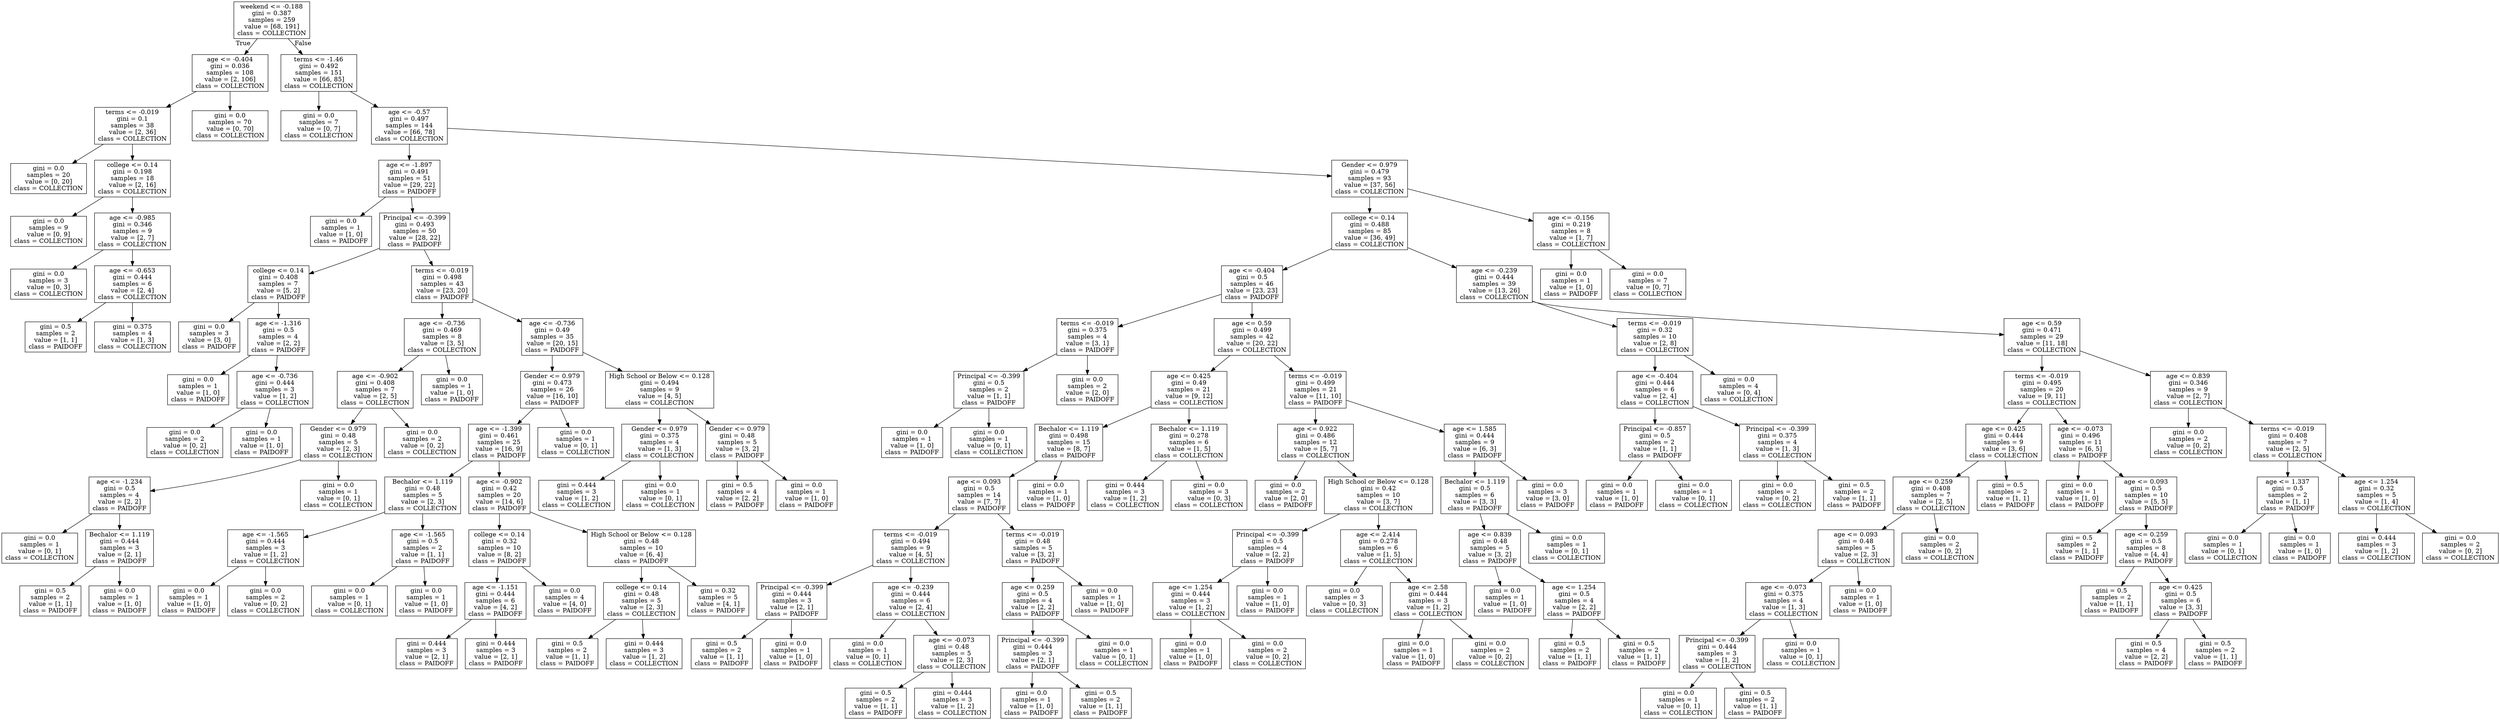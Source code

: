 digraph Tree {
node [shape=box] ;
0 [label="weekend <= -0.188\ngini = 0.387\nsamples = 259\nvalue = [68, 191]\nclass = COLLECTION"] ;
1 [label="age <= -0.404\ngini = 0.036\nsamples = 108\nvalue = [2, 106]\nclass = COLLECTION"] ;
0 -> 1 [labeldistance=2.5, labelangle=45, headlabel="True"] ;
2 [label="terms <= -0.019\ngini = 0.1\nsamples = 38\nvalue = [2, 36]\nclass = COLLECTION"] ;
1 -> 2 ;
3 [label="gini = 0.0\nsamples = 20\nvalue = [0, 20]\nclass = COLLECTION"] ;
2 -> 3 ;
4 [label="college <= 0.14\ngini = 0.198\nsamples = 18\nvalue = [2, 16]\nclass = COLLECTION"] ;
2 -> 4 ;
5 [label="gini = 0.0\nsamples = 9\nvalue = [0, 9]\nclass = COLLECTION"] ;
4 -> 5 ;
6 [label="age <= -0.985\ngini = 0.346\nsamples = 9\nvalue = [2, 7]\nclass = COLLECTION"] ;
4 -> 6 ;
7 [label="gini = 0.0\nsamples = 3\nvalue = [0, 3]\nclass = COLLECTION"] ;
6 -> 7 ;
8 [label="age <= -0.653\ngini = 0.444\nsamples = 6\nvalue = [2, 4]\nclass = COLLECTION"] ;
6 -> 8 ;
9 [label="gini = 0.5\nsamples = 2\nvalue = [1, 1]\nclass = PAIDOFF"] ;
8 -> 9 ;
10 [label="gini = 0.375\nsamples = 4\nvalue = [1, 3]\nclass = COLLECTION"] ;
8 -> 10 ;
11 [label="gini = 0.0\nsamples = 70\nvalue = [0, 70]\nclass = COLLECTION"] ;
1 -> 11 ;
12 [label="terms <= -1.46\ngini = 0.492\nsamples = 151\nvalue = [66, 85]\nclass = COLLECTION"] ;
0 -> 12 [labeldistance=2.5, labelangle=-45, headlabel="False"] ;
13 [label="gini = 0.0\nsamples = 7\nvalue = [0, 7]\nclass = COLLECTION"] ;
12 -> 13 ;
14 [label="age <= -0.57\ngini = 0.497\nsamples = 144\nvalue = [66, 78]\nclass = COLLECTION"] ;
12 -> 14 ;
15 [label="age <= -1.897\ngini = 0.491\nsamples = 51\nvalue = [29, 22]\nclass = PAIDOFF"] ;
14 -> 15 ;
16 [label="gini = 0.0\nsamples = 1\nvalue = [1, 0]\nclass = PAIDOFF"] ;
15 -> 16 ;
17 [label="Principal <= -0.399\ngini = 0.493\nsamples = 50\nvalue = [28, 22]\nclass = PAIDOFF"] ;
15 -> 17 ;
18 [label="college <= 0.14\ngini = 0.408\nsamples = 7\nvalue = [5, 2]\nclass = PAIDOFF"] ;
17 -> 18 ;
19 [label="gini = 0.0\nsamples = 3\nvalue = [3, 0]\nclass = PAIDOFF"] ;
18 -> 19 ;
20 [label="age <= -1.316\ngini = 0.5\nsamples = 4\nvalue = [2, 2]\nclass = PAIDOFF"] ;
18 -> 20 ;
21 [label="gini = 0.0\nsamples = 1\nvalue = [1, 0]\nclass = PAIDOFF"] ;
20 -> 21 ;
22 [label="age <= -0.736\ngini = 0.444\nsamples = 3\nvalue = [1, 2]\nclass = COLLECTION"] ;
20 -> 22 ;
23 [label="gini = 0.0\nsamples = 2\nvalue = [0, 2]\nclass = COLLECTION"] ;
22 -> 23 ;
24 [label="gini = 0.0\nsamples = 1\nvalue = [1, 0]\nclass = PAIDOFF"] ;
22 -> 24 ;
25 [label="terms <= -0.019\ngini = 0.498\nsamples = 43\nvalue = [23, 20]\nclass = PAIDOFF"] ;
17 -> 25 ;
26 [label="age <= -0.736\ngini = 0.469\nsamples = 8\nvalue = [3, 5]\nclass = COLLECTION"] ;
25 -> 26 ;
27 [label="age <= -0.902\ngini = 0.408\nsamples = 7\nvalue = [2, 5]\nclass = COLLECTION"] ;
26 -> 27 ;
28 [label="Gender <= 0.979\ngini = 0.48\nsamples = 5\nvalue = [2, 3]\nclass = COLLECTION"] ;
27 -> 28 ;
29 [label="age <= -1.234\ngini = 0.5\nsamples = 4\nvalue = [2, 2]\nclass = PAIDOFF"] ;
28 -> 29 ;
30 [label="gini = 0.0\nsamples = 1\nvalue = [0, 1]\nclass = COLLECTION"] ;
29 -> 30 ;
31 [label="Bechalor <= 1.119\ngini = 0.444\nsamples = 3\nvalue = [2, 1]\nclass = PAIDOFF"] ;
29 -> 31 ;
32 [label="gini = 0.5\nsamples = 2\nvalue = [1, 1]\nclass = PAIDOFF"] ;
31 -> 32 ;
33 [label="gini = 0.0\nsamples = 1\nvalue = [1, 0]\nclass = PAIDOFF"] ;
31 -> 33 ;
34 [label="gini = 0.0\nsamples = 1\nvalue = [0, 1]\nclass = COLLECTION"] ;
28 -> 34 ;
35 [label="gini = 0.0\nsamples = 2\nvalue = [0, 2]\nclass = COLLECTION"] ;
27 -> 35 ;
36 [label="gini = 0.0\nsamples = 1\nvalue = [1, 0]\nclass = PAIDOFF"] ;
26 -> 36 ;
37 [label="age <= -0.736\ngini = 0.49\nsamples = 35\nvalue = [20, 15]\nclass = PAIDOFF"] ;
25 -> 37 ;
38 [label="Gender <= 0.979\ngini = 0.473\nsamples = 26\nvalue = [16, 10]\nclass = PAIDOFF"] ;
37 -> 38 ;
39 [label="age <= -1.399\ngini = 0.461\nsamples = 25\nvalue = [16, 9]\nclass = PAIDOFF"] ;
38 -> 39 ;
40 [label="Bechalor <= 1.119\ngini = 0.48\nsamples = 5\nvalue = [2, 3]\nclass = COLLECTION"] ;
39 -> 40 ;
41 [label="age <= -1.565\ngini = 0.444\nsamples = 3\nvalue = [1, 2]\nclass = COLLECTION"] ;
40 -> 41 ;
42 [label="gini = 0.0\nsamples = 1\nvalue = [1, 0]\nclass = PAIDOFF"] ;
41 -> 42 ;
43 [label="gini = 0.0\nsamples = 2\nvalue = [0, 2]\nclass = COLLECTION"] ;
41 -> 43 ;
44 [label="age <= -1.565\ngini = 0.5\nsamples = 2\nvalue = [1, 1]\nclass = PAIDOFF"] ;
40 -> 44 ;
45 [label="gini = 0.0\nsamples = 1\nvalue = [0, 1]\nclass = COLLECTION"] ;
44 -> 45 ;
46 [label="gini = 0.0\nsamples = 1\nvalue = [1, 0]\nclass = PAIDOFF"] ;
44 -> 46 ;
47 [label="age <= -0.902\ngini = 0.42\nsamples = 20\nvalue = [14, 6]\nclass = PAIDOFF"] ;
39 -> 47 ;
48 [label="college <= 0.14\ngini = 0.32\nsamples = 10\nvalue = [8, 2]\nclass = PAIDOFF"] ;
47 -> 48 ;
49 [label="age <= -1.151\ngini = 0.444\nsamples = 6\nvalue = [4, 2]\nclass = PAIDOFF"] ;
48 -> 49 ;
50 [label="gini = 0.444\nsamples = 3\nvalue = [2, 1]\nclass = PAIDOFF"] ;
49 -> 50 ;
51 [label="gini = 0.444\nsamples = 3\nvalue = [2, 1]\nclass = PAIDOFF"] ;
49 -> 51 ;
52 [label="gini = 0.0\nsamples = 4\nvalue = [4, 0]\nclass = PAIDOFF"] ;
48 -> 52 ;
53 [label="High School or Below <= 0.128\ngini = 0.48\nsamples = 10\nvalue = [6, 4]\nclass = PAIDOFF"] ;
47 -> 53 ;
54 [label="college <= 0.14\ngini = 0.48\nsamples = 5\nvalue = [2, 3]\nclass = COLLECTION"] ;
53 -> 54 ;
55 [label="gini = 0.5\nsamples = 2\nvalue = [1, 1]\nclass = PAIDOFF"] ;
54 -> 55 ;
56 [label="gini = 0.444\nsamples = 3\nvalue = [1, 2]\nclass = COLLECTION"] ;
54 -> 56 ;
57 [label="gini = 0.32\nsamples = 5\nvalue = [4, 1]\nclass = PAIDOFF"] ;
53 -> 57 ;
58 [label="gini = 0.0\nsamples = 1\nvalue = [0, 1]\nclass = COLLECTION"] ;
38 -> 58 ;
59 [label="High School or Below <= 0.128\ngini = 0.494\nsamples = 9\nvalue = [4, 5]\nclass = COLLECTION"] ;
37 -> 59 ;
60 [label="Gender <= 0.979\ngini = 0.375\nsamples = 4\nvalue = [1, 3]\nclass = COLLECTION"] ;
59 -> 60 ;
61 [label="gini = 0.444\nsamples = 3\nvalue = [1, 2]\nclass = COLLECTION"] ;
60 -> 61 ;
62 [label="gini = 0.0\nsamples = 1\nvalue = [0, 1]\nclass = COLLECTION"] ;
60 -> 62 ;
63 [label="Gender <= 0.979\ngini = 0.48\nsamples = 5\nvalue = [3, 2]\nclass = PAIDOFF"] ;
59 -> 63 ;
64 [label="gini = 0.5\nsamples = 4\nvalue = [2, 2]\nclass = PAIDOFF"] ;
63 -> 64 ;
65 [label="gini = 0.0\nsamples = 1\nvalue = [1, 0]\nclass = PAIDOFF"] ;
63 -> 65 ;
66 [label="Gender <= 0.979\ngini = 0.479\nsamples = 93\nvalue = [37, 56]\nclass = COLLECTION"] ;
14 -> 66 ;
67 [label="college <= 0.14\ngini = 0.488\nsamples = 85\nvalue = [36, 49]\nclass = COLLECTION"] ;
66 -> 67 ;
68 [label="age <= -0.404\ngini = 0.5\nsamples = 46\nvalue = [23, 23]\nclass = PAIDOFF"] ;
67 -> 68 ;
69 [label="terms <= -0.019\ngini = 0.375\nsamples = 4\nvalue = [3, 1]\nclass = PAIDOFF"] ;
68 -> 69 ;
70 [label="Principal <= -0.399\ngini = 0.5\nsamples = 2\nvalue = [1, 1]\nclass = PAIDOFF"] ;
69 -> 70 ;
71 [label="gini = 0.0\nsamples = 1\nvalue = [1, 0]\nclass = PAIDOFF"] ;
70 -> 71 ;
72 [label="gini = 0.0\nsamples = 1\nvalue = [0, 1]\nclass = COLLECTION"] ;
70 -> 72 ;
73 [label="gini = 0.0\nsamples = 2\nvalue = [2, 0]\nclass = PAIDOFF"] ;
69 -> 73 ;
74 [label="age <= 0.59\ngini = 0.499\nsamples = 42\nvalue = [20, 22]\nclass = COLLECTION"] ;
68 -> 74 ;
75 [label="age <= 0.425\ngini = 0.49\nsamples = 21\nvalue = [9, 12]\nclass = COLLECTION"] ;
74 -> 75 ;
76 [label="Bechalor <= 1.119\ngini = 0.498\nsamples = 15\nvalue = [8, 7]\nclass = PAIDOFF"] ;
75 -> 76 ;
77 [label="age <= 0.093\ngini = 0.5\nsamples = 14\nvalue = [7, 7]\nclass = PAIDOFF"] ;
76 -> 77 ;
78 [label="terms <= -0.019\ngini = 0.494\nsamples = 9\nvalue = [4, 5]\nclass = COLLECTION"] ;
77 -> 78 ;
79 [label="Principal <= -0.399\ngini = 0.444\nsamples = 3\nvalue = [2, 1]\nclass = PAIDOFF"] ;
78 -> 79 ;
80 [label="gini = 0.5\nsamples = 2\nvalue = [1, 1]\nclass = PAIDOFF"] ;
79 -> 80 ;
81 [label="gini = 0.0\nsamples = 1\nvalue = [1, 0]\nclass = PAIDOFF"] ;
79 -> 81 ;
82 [label="age <= -0.239\ngini = 0.444\nsamples = 6\nvalue = [2, 4]\nclass = COLLECTION"] ;
78 -> 82 ;
83 [label="gini = 0.0\nsamples = 1\nvalue = [0, 1]\nclass = COLLECTION"] ;
82 -> 83 ;
84 [label="age <= -0.073\ngini = 0.48\nsamples = 5\nvalue = [2, 3]\nclass = COLLECTION"] ;
82 -> 84 ;
85 [label="gini = 0.5\nsamples = 2\nvalue = [1, 1]\nclass = PAIDOFF"] ;
84 -> 85 ;
86 [label="gini = 0.444\nsamples = 3\nvalue = [1, 2]\nclass = COLLECTION"] ;
84 -> 86 ;
87 [label="terms <= -0.019\ngini = 0.48\nsamples = 5\nvalue = [3, 2]\nclass = PAIDOFF"] ;
77 -> 87 ;
88 [label="age <= 0.259\ngini = 0.5\nsamples = 4\nvalue = [2, 2]\nclass = PAIDOFF"] ;
87 -> 88 ;
89 [label="Principal <= -0.399\ngini = 0.444\nsamples = 3\nvalue = [2, 1]\nclass = PAIDOFF"] ;
88 -> 89 ;
90 [label="gini = 0.0\nsamples = 1\nvalue = [1, 0]\nclass = PAIDOFF"] ;
89 -> 90 ;
91 [label="gini = 0.5\nsamples = 2\nvalue = [1, 1]\nclass = PAIDOFF"] ;
89 -> 91 ;
92 [label="gini = 0.0\nsamples = 1\nvalue = [0, 1]\nclass = COLLECTION"] ;
88 -> 92 ;
93 [label="gini = 0.0\nsamples = 1\nvalue = [1, 0]\nclass = PAIDOFF"] ;
87 -> 93 ;
94 [label="gini = 0.0\nsamples = 1\nvalue = [1, 0]\nclass = PAIDOFF"] ;
76 -> 94 ;
95 [label="Bechalor <= 1.119\ngini = 0.278\nsamples = 6\nvalue = [1, 5]\nclass = COLLECTION"] ;
75 -> 95 ;
96 [label="gini = 0.444\nsamples = 3\nvalue = [1, 2]\nclass = COLLECTION"] ;
95 -> 96 ;
97 [label="gini = 0.0\nsamples = 3\nvalue = [0, 3]\nclass = COLLECTION"] ;
95 -> 97 ;
98 [label="terms <= -0.019\ngini = 0.499\nsamples = 21\nvalue = [11, 10]\nclass = PAIDOFF"] ;
74 -> 98 ;
99 [label="age <= 0.922\ngini = 0.486\nsamples = 12\nvalue = [5, 7]\nclass = COLLECTION"] ;
98 -> 99 ;
100 [label="gini = 0.0\nsamples = 2\nvalue = [2, 0]\nclass = PAIDOFF"] ;
99 -> 100 ;
101 [label="High School or Below <= 0.128\ngini = 0.42\nsamples = 10\nvalue = [3, 7]\nclass = COLLECTION"] ;
99 -> 101 ;
102 [label="Principal <= -0.399\ngini = 0.5\nsamples = 4\nvalue = [2, 2]\nclass = PAIDOFF"] ;
101 -> 102 ;
103 [label="age <= 1.254\ngini = 0.444\nsamples = 3\nvalue = [1, 2]\nclass = COLLECTION"] ;
102 -> 103 ;
104 [label="gini = 0.0\nsamples = 1\nvalue = [1, 0]\nclass = PAIDOFF"] ;
103 -> 104 ;
105 [label="gini = 0.0\nsamples = 2\nvalue = [0, 2]\nclass = COLLECTION"] ;
103 -> 105 ;
106 [label="gini = 0.0\nsamples = 1\nvalue = [1, 0]\nclass = PAIDOFF"] ;
102 -> 106 ;
107 [label="age <= 2.414\ngini = 0.278\nsamples = 6\nvalue = [1, 5]\nclass = COLLECTION"] ;
101 -> 107 ;
108 [label="gini = 0.0\nsamples = 3\nvalue = [0, 3]\nclass = COLLECTION"] ;
107 -> 108 ;
109 [label="age <= 2.58\ngini = 0.444\nsamples = 3\nvalue = [1, 2]\nclass = COLLECTION"] ;
107 -> 109 ;
110 [label="gini = 0.0\nsamples = 1\nvalue = [1, 0]\nclass = PAIDOFF"] ;
109 -> 110 ;
111 [label="gini = 0.0\nsamples = 2\nvalue = [0, 2]\nclass = COLLECTION"] ;
109 -> 111 ;
112 [label="age <= 1.585\ngini = 0.444\nsamples = 9\nvalue = [6, 3]\nclass = PAIDOFF"] ;
98 -> 112 ;
113 [label="Bechalor <= 1.119\ngini = 0.5\nsamples = 6\nvalue = [3, 3]\nclass = PAIDOFF"] ;
112 -> 113 ;
114 [label="age <= 0.839\ngini = 0.48\nsamples = 5\nvalue = [3, 2]\nclass = PAIDOFF"] ;
113 -> 114 ;
115 [label="gini = 0.0\nsamples = 1\nvalue = [1, 0]\nclass = PAIDOFF"] ;
114 -> 115 ;
116 [label="age <= 1.254\ngini = 0.5\nsamples = 4\nvalue = [2, 2]\nclass = PAIDOFF"] ;
114 -> 116 ;
117 [label="gini = 0.5\nsamples = 2\nvalue = [1, 1]\nclass = PAIDOFF"] ;
116 -> 117 ;
118 [label="gini = 0.5\nsamples = 2\nvalue = [1, 1]\nclass = PAIDOFF"] ;
116 -> 118 ;
119 [label="gini = 0.0\nsamples = 1\nvalue = [0, 1]\nclass = COLLECTION"] ;
113 -> 119 ;
120 [label="gini = 0.0\nsamples = 3\nvalue = [3, 0]\nclass = PAIDOFF"] ;
112 -> 120 ;
121 [label="age <= -0.239\ngini = 0.444\nsamples = 39\nvalue = [13, 26]\nclass = COLLECTION"] ;
67 -> 121 ;
122 [label="terms <= -0.019\ngini = 0.32\nsamples = 10\nvalue = [2, 8]\nclass = COLLECTION"] ;
121 -> 122 ;
123 [label="age <= -0.404\ngini = 0.444\nsamples = 6\nvalue = [2, 4]\nclass = COLLECTION"] ;
122 -> 123 ;
124 [label="Principal <= -0.857\ngini = 0.5\nsamples = 2\nvalue = [1, 1]\nclass = PAIDOFF"] ;
123 -> 124 ;
125 [label="gini = 0.0\nsamples = 1\nvalue = [1, 0]\nclass = PAIDOFF"] ;
124 -> 125 ;
126 [label="gini = 0.0\nsamples = 1\nvalue = [0, 1]\nclass = COLLECTION"] ;
124 -> 126 ;
127 [label="Principal <= -0.399\ngini = 0.375\nsamples = 4\nvalue = [1, 3]\nclass = COLLECTION"] ;
123 -> 127 ;
128 [label="gini = 0.0\nsamples = 2\nvalue = [0, 2]\nclass = COLLECTION"] ;
127 -> 128 ;
129 [label="gini = 0.5\nsamples = 2\nvalue = [1, 1]\nclass = PAIDOFF"] ;
127 -> 129 ;
130 [label="gini = 0.0\nsamples = 4\nvalue = [0, 4]\nclass = COLLECTION"] ;
122 -> 130 ;
131 [label="age <= 0.59\ngini = 0.471\nsamples = 29\nvalue = [11, 18]\nclass = COLLECTION"] ;
121 -> 131 ;
132 [label="terms <= -0.019\ngini = 0.495\nsamples = 20\nvalue = [9, 11]\nclass = COLLECTION"] ;
131 -> 132 ;
133 [label="age <= 0.425\ngini = 0.444\nsamples = 9\nvalue = [3, 6]\nclass = COLLECTION"] ;
132 -> 133 ;
134 [label="age <= 0.259\ngini = 0.408\nsamples = 7\nvalue = [2, 5]\nclass = COLLECTION"] ;
133 -> 134 ;
135 [label="age <= 0.093\ngini = 0.48\nsamples = 5\nvalue = [2, 3]\nclass = COLLECTION"] ;
134 -> 135 ;
136 [label="age <= -0.073\ngini = 0.375\nsamples = 4\nvalue = [1, 3]\nclass = COLLECTION"] ;
135 -> 136 ;
137 [label="Principal <= -0.399\ngini = 0.444\nsamples = 3\nvalue = [1, 2]\nclass = COLLECTION"] ;
136 -> 137 ;
138 [label="gini = 0.0\nsamples = 1\nvalue = [0, 1]\nclass = COLLECTION"] ;
137 -> 138 ;
139 [label="gini = 0.5\nsamples = 2\nvalue = [1, 1]\nclass = PAIDOFF"] ;
137 -> 139 ;
140 [label="gini = 0.0\nsamples = 1\nvalue = [0, 1]\nclass = COLLECTION"] ;
136 -> 140 ;
141 [label="gini = 0.0\nsamples = 1\nvalue = [1, 0]\nclass = PAIDOFF"] ;
135 -> 141 ;
142 [label="gini = 0.0\nsamples = 2\nvalue = [0, 2]\nclass = COLLECTION"] ;
134 -> 142 ;
143 [label="gini = 0.5\nsamples = 2\nvalue = [1, 1]\nclass = PAIDOFF"] ;
133 -> 143 ;
144 [label="age <= -0.073\ngini = 0.496\nsamples = 11\nvalue = [6, 5]\nclass = PAIDOFF"] ;
132 -> 144 ;
145 [label="gini = 0.0\nsamples = 1\nvalue = [1, 0]\nclass = PAIDOFF"] ;
144 -> 145 ;
146 [label="age <= 0.093\ngini = 0.5\nsamples = 10\nvalue = [5, 5]\nclass = PAIDOFF"] ;
144 -> 146 ;
147 [label="gini = 0.5\nsamples = 2\nvalue = [1, 1]\nclass = PAIDOFF"] ;
146 -> 147 ;
148 [label="age <= 0.259\ngini = 0.5\nsamples = 8\nvalue = [4, 4]\nclass = PAIDOFF"] ;
146 -> 148 ;
149 [label="gini = 0.5\nsamples = 2\nvalue = [1, 1]\nclass = PAIDOFF"] ;
148 -> 149 ;
150 [label="age <= 0.425\ngini = 0.5\nsamples = 6\nvalue = [3, 3]\nclass = PAIDOFF"] ;
148 -> 150 ;
151 [label="gini = 0.5\nsamples = 4\nvalue = [2, 2]\nclass = PAIDOFF"] ;
150 -> 151 ;
152 [label="gini = 0.5\nsamples = 2\nvalue = [1, 1]\nclass = PAIDOFF"] ;
150 -> 152 ;
153 [label="age <= 0.839\ngini = 0.346\nsamples = 9\nvalue = [2, 7]\nclass = COLLECTION"] ;
131 -> 153 ;
154 [label="gini = 0.0\nsamples = 2\nvalue = [0, 2]\nclass = COLLECTION"] ;
153 -> 154 ;
155 [label="terms <= -0.019\ngini = 0.408\nsamples = 7\nvalue = [2, 5]\nclass = COLLECTION"] ;
153 -> 155 ;
156 [label="age <= 1.337\ngini = 0.5\nsamples = 2\nvalue = [1, 1]\nclass = PAIDOFF"] ;
155 -> 156 ;
157 [label="gini = 0.0\nsamples = 1\nvalue = [0, 1]\nclass = COLLECTION"] ;
156 -> 157 ;
158 [label="gini = 0.0\nsamples = 1\nvalue = [1, 0]\nclass = PAIDOFF"] ;
156 -> 158 ;
159 [label="age <= 1.254\ngini = 0.32\nsamples = 5\nvalue = [1, 4]\nclass = COLLECTION"] ;
155 -> 159 ;
160 [label="gini = 0.444\nsamples = 3\nvalue = [1, 2]\nclass = COLLECTION"] ;
159 -> 160 ;
161 [label="gini = 0.0\nsamples = 2\nvalue = [0, 2]\nclass = COLLECTION"] ;
159 -> 161 ;
162 [label="age <= -0.156\ngini = 0.219\nsamples = 8\nvalue = [1, 7]\nclass = COLLECTION"] ;
66 -> 162 ;
163 [label="gini = 0.0\nsamples = 1\nvalue = [1, 0]\nclass = PAIDOFF"] ;
162 -> 163 ;
164 [label="gini = 0.0\nsamples = 7\nvalue = [0, 7]\nclass = COLLECTION"] ;
162 -> 164 ;
}